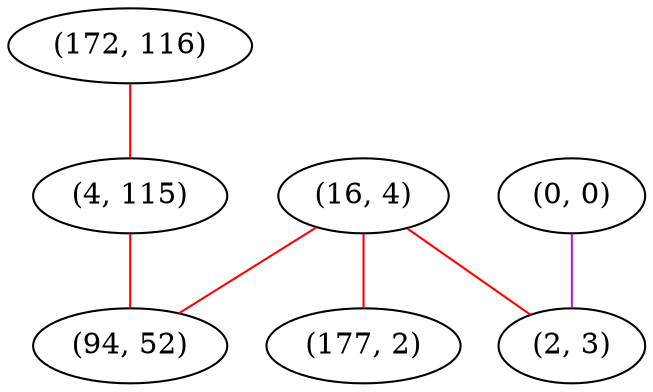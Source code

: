 graph "" {
"(172, 116)";
"(4, 115)";
"(16, 4)";
"(94, 52)";
"(177, 2)";
"(0, 0)";
"(2, 3)";
"(172, 116)" -- "(4, 115)"  [color=red, key=0, weight=1];
"(4, 115)" -- "(94, 52)"  [color=red, key=0, weight=1];
"(16, 4)" -- "(177, 2)"  [color=red, key=0, weight=1];
"(16, 4)" -- "(94, 52)"  [color=red, key=0, weight=1];
"(16, 4)" -- "(2, 3)"  [color=red, key=0, weight=1];
"(0, 0)" -- "(2, 3)"  [color=purple, key=0, weight=4];
}
